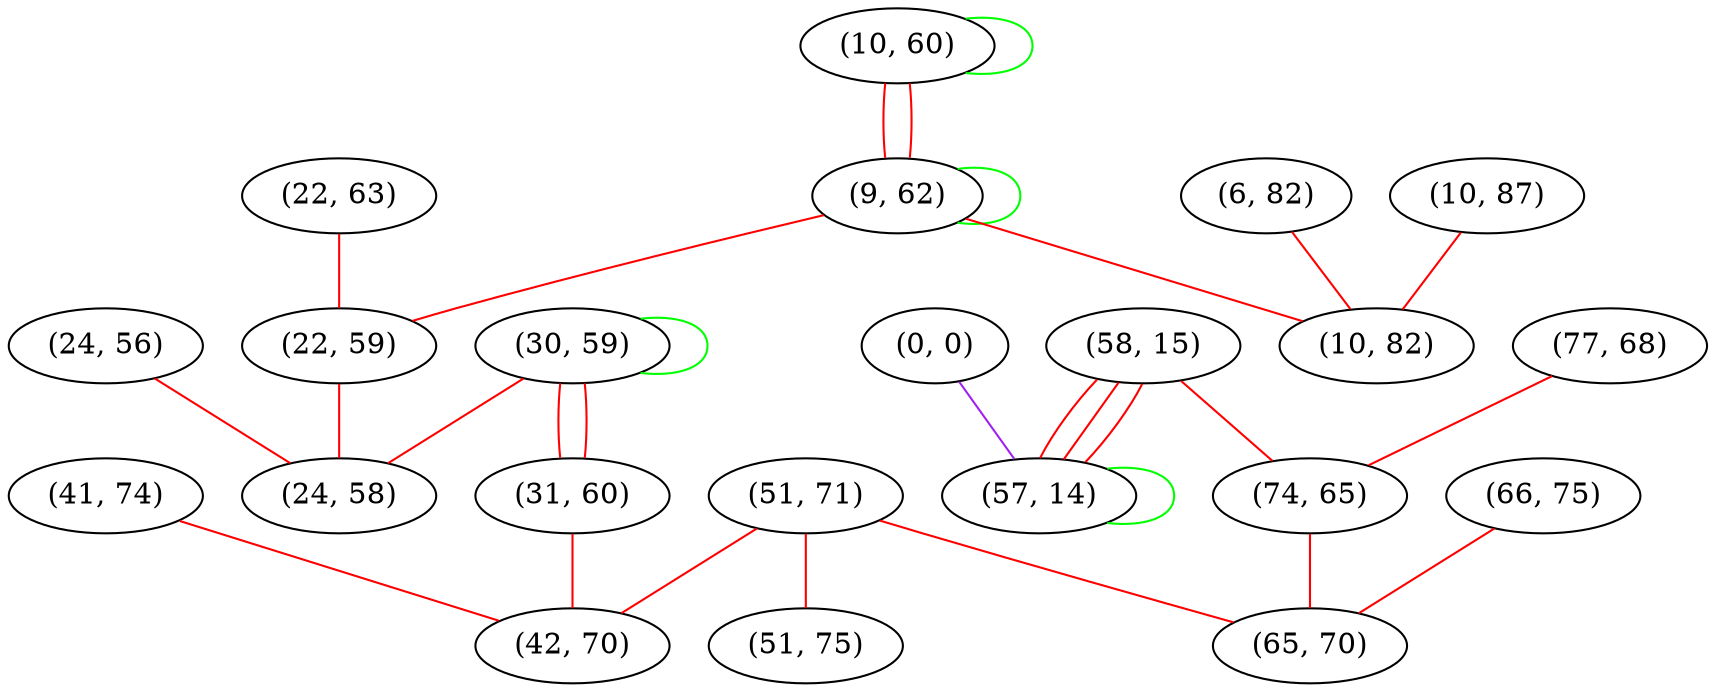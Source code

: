 graph "" {
"(30, 59)";
"(58, 15)";
"(6, 82)";
"(10, 60)";
"(51, 71)";
"(77, 68)";
"(9, 62)";
"(10, 87)";
"(41, 74)";
"(24, 56)";
"(22, 63)";
"(31, 60)";
"(0, 0)";
"(22, 59)";
"(74, 65)";
"(42, 70)";
"(66, 75)";
"(24, 58)";
"(10, 82)";
"(57, 14)";
"(65, 70)";
"(51, 75)";
"(30, 59)" -- "(31, 60)"  [color=red, key=0, weight=1];
"(30, 59)" -- "(31, 60)"  [color=red, key=1, weight=1];
"(30, 59)" -- "(30, 59)"  [color=green, key=0, weight=2];
"(30, 59)" -- "(24, 58)"  [color=red, key=0, weight=1];
"(58, 15)" -- "(57, 14)"  [color=red, key=0, weight=1];
"(58, 15)" -- "(57, 14)"  [color=red, key=1, weight=1];
"(58, 15)" -- "(57, 14)"  [color=red, key=2, weight=1];
"(58, 15)" -- "(74, 65)"  [color=red, key=0, weight=1];
"(6, 82)" -- "(10, 82)"  [color=red, key=0, weight=1];
"(10, 60)" -- "(9, 62)"  [color=red, key=0, weight=1];
"(10, 60)" -- "(9, 62)"  [color=red, key=1, weight=1];
"(10, 60)" -- "(10, 60)"  [color=green, key=0, weight=2];
"(51, 71)" -- "(42, 70)"  [color=red, key=0, weight=1];
"(51, 71)" -- "(65, 70)"  [color=red, key=0, weight=1];
"(51, 71)" -- "(51, 75)"  [color=red, key=0, weight=1];
"(77, 68)" -- "(74, 65)"  [color=red, key=0, weight=1];
"(9, 62)" -- "(22, 59)"  [color=red, key=0, weight=1];
"(9, 62)" -- "(9, 62)"  [color=green, key=0, weight=2];
"(9, 62)" -- "(10, 82)"  [color=red, key=0, weight=1];
"(10, 87)" -- "(10, 82)"  [color=red, key=0, weight=1];
"(41, 74)" -- "(42, 70)"  [color=red, key=0, weight=1];
"(24, 56)" -- "(24, 58)"  [color=red, key=0, weight=1];
"(22, 63)" -- "(22, 59)"  [color=red, key=0, weight=1];
"(31, 60)" -- "(42, 70)"  [color=red, key=0, weight=1];
"(0, 0)" -- "(57, 14)"  [color=purple, key=0, weight=4];
"(22, 59)" -- "(24, 58)"  [color=red, key=0, weight=1];
"(74, 65)" -- "(65, 70)"  [color=red, key=0, weight=1];
"(66, 75)" -- "(65, 70)"  [color=red, key=0, weight=1];
"(57, 14)" -- "(57, 14)"  [color=green, key=0, weight=2];
}

